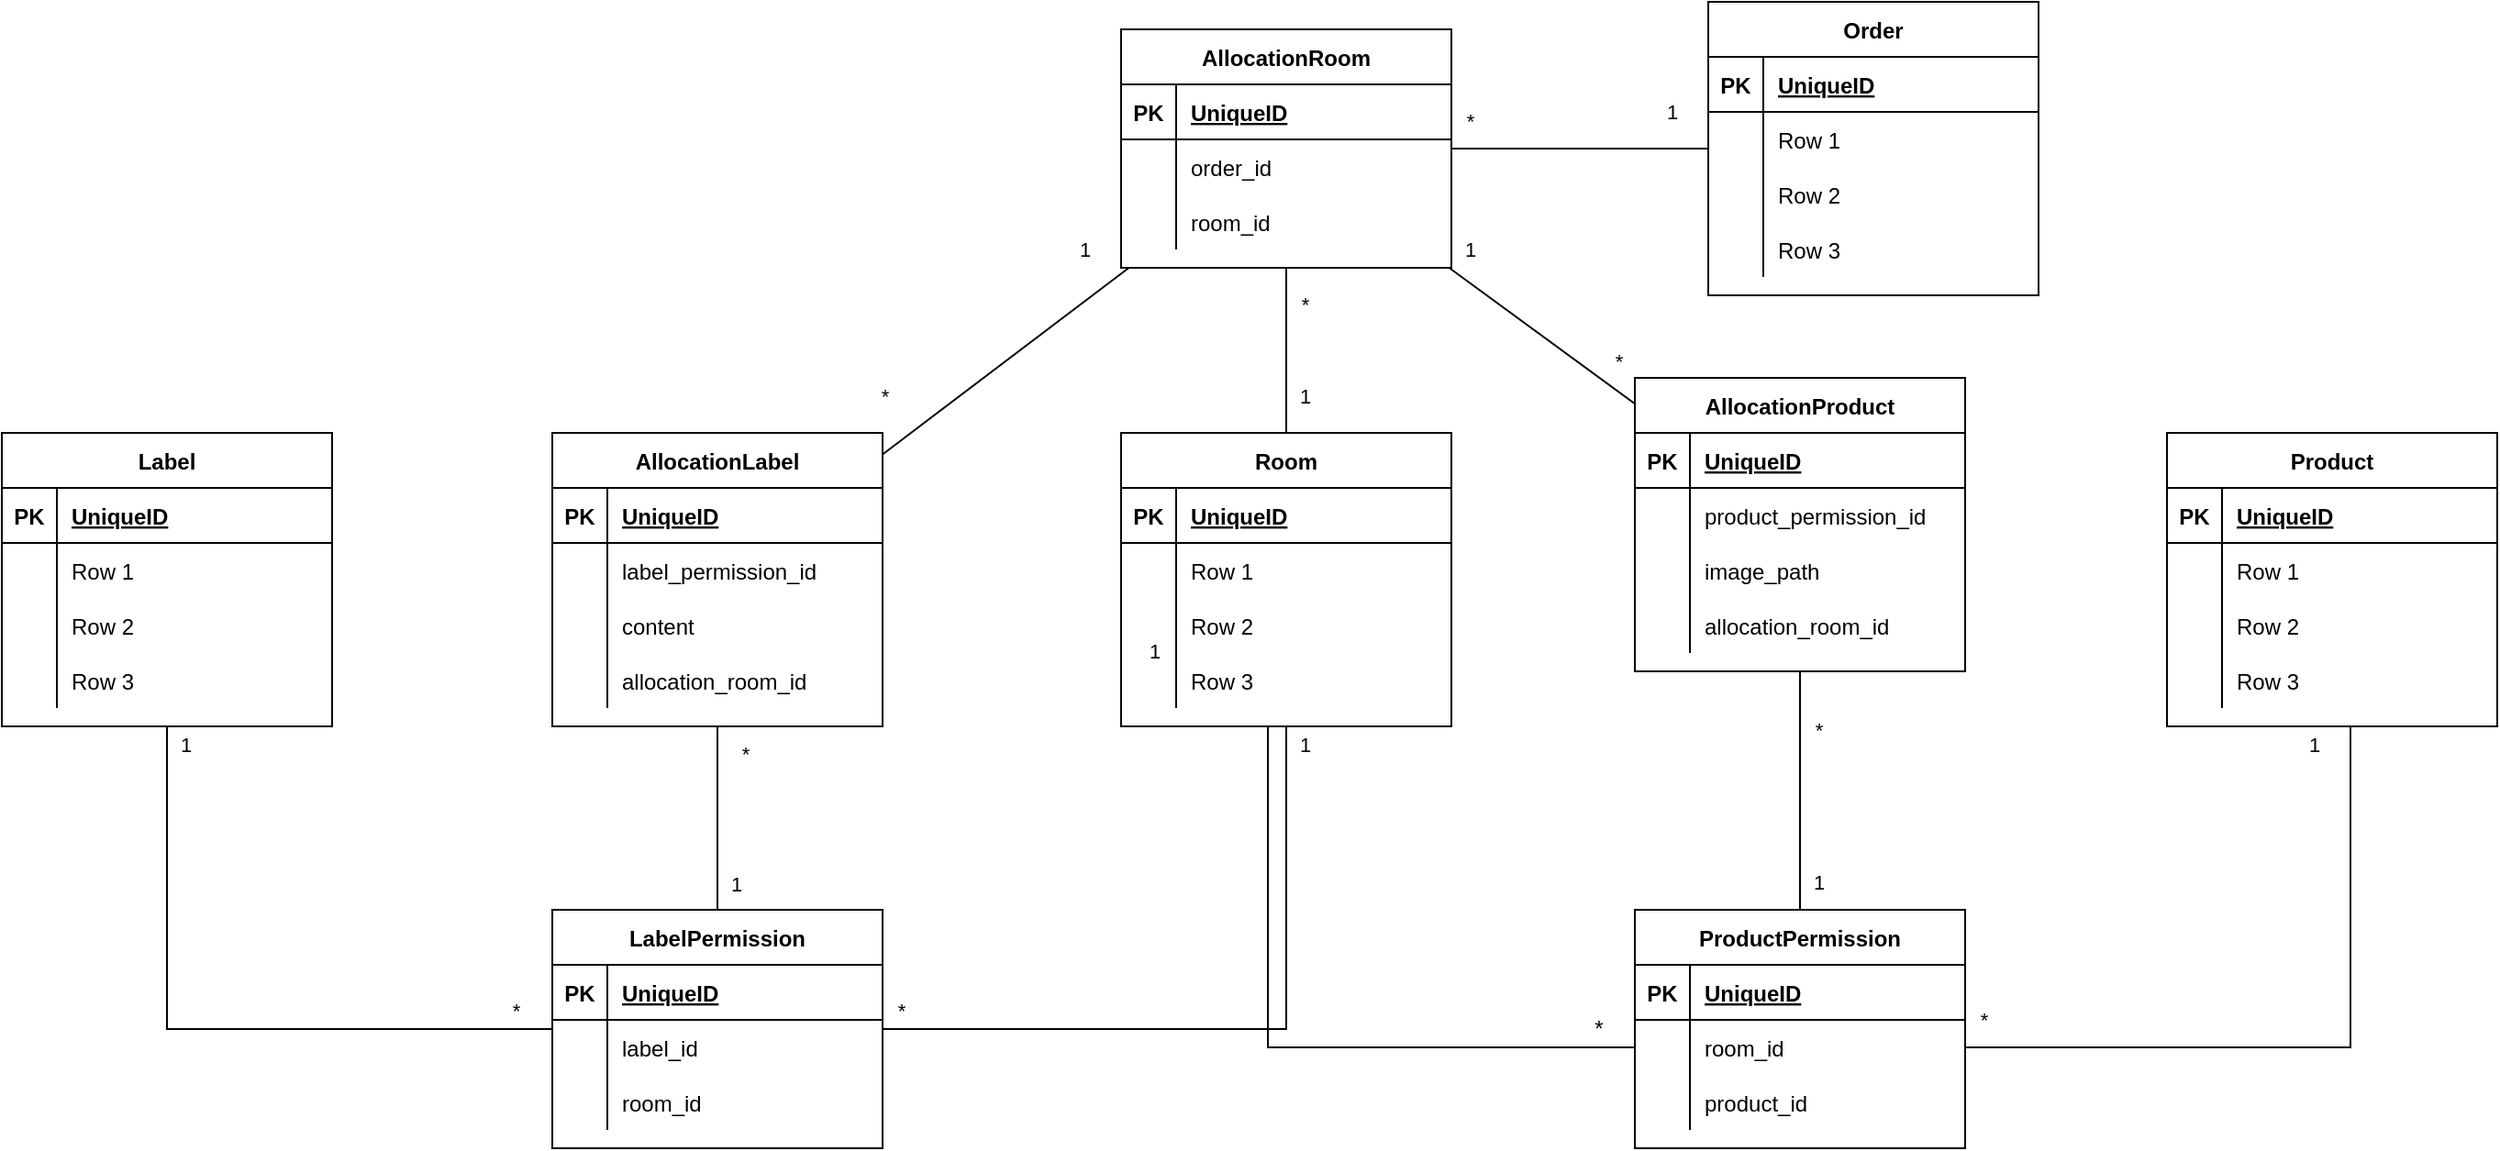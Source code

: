 <mxfile version="13.3.9" type="device"><diagram id="l2RPwy3i22QgoOBXQt3W" name="Page-1"><mxGraphModel dx="2310" dy="829" grid="1" gridSize="10" guides="1" tooltips="1" connect="1" arrows="1" fold="1" page="1" pageScale="1" pageWidth="827" pageHeight="1169" math="0" shadow="0"><root><mxCell id="0"/><mxCell id="1" parent="0"/><mxCell id="YTch0uwVTluTaRwnBVPB-27" value="Room" style="shape=table;startSize=30;container=1;collapsible=1;childLayout=tableLayout;fixedRows=1;rowLines=0;fontStyle=1;align=center;resizeLast=1;" parent="1" vertex="1"><mxGeometry x="60" y="240" width="180" height="160" as="geometry"/></mxCell><mxCell id="YTch0uwVTluTaRwnBVPB-28" value="" style="shape=partialRectangle;collapsible=0;dropTarget=0;pointerEvents=0;fillColor=none;top=0;left=0;bottom=1;right=0;points=[[0,0.5],[1,0.5]];portConstraint=eastwest;" parent="YTch0uwVTluTaRwnBVPB-27" vertex="1"><mxGeometry y="30" width="180" height="30" as="geometry"/></mxCell><mxCell id="YTch0uwVTluTaRwnBVPB-29" value="PK" style="shape=partialRectangle;connectable=0;fillColor=none;top=0;left=0;bottom=0;right=0;fontStyle=1;overflow=hidden;" parent="YTch0uwVTluTaRwnBVPB-28" vertex="1"><mxGeometry width="30" height="30" as="geometry"/></mxCell><mxCell id="YTch0uwVTluTaRwnBVPB-30" value="UniqueID" style="shape=partialRectangle;connectable=0;fillColor=none;top=0;left=0;bottom=0;right=0;align=left;spacingLeft=6;fontStyle=5;overflow=hidden;" parent="YTch0uwVTluTaRwnBVPB-28" vertex="1"><mxGeometry x="30" width="150" height="30" as="geometry"/></mxCell><mxCell id="YTch0uwVTluTaRwnBVPB-31" value="" style="shape=partialRectangle;collapsible=0;dropTarget=0;pointerEvents=0;fillColor=none;top=0;left=0;bottom=0;right=0;points=[[0,0.5],[1,0.5]];portConstraint=eastwest;" parent="YTch0uwVTluTaRwnBVPB-27" vertex="1"><mxGeometry y="60" width="180" height="30" as="geometry"/></mxCell><mxCell id="YTch0uwVTluTaRwnBVPB-32" value="" style="shape=partialRectangle;connectable=0;fillColor=none;top=0;left=0;bottom=0;right=0;editable=1;overflow=hidden;" parent="YTch0uwVTluTaRwnBVPB-31" vertex="1"><mxGeometry width="30" height="30" as="geometry"/></mxCell><mxCell id="YTch0uwVTluTaRwnBVPB-33" value="Row 1" style="shape=partialRectangle;connectable=0;fillColor=none;top=0;left=0;bottom=0;right=0;align=left;spacingLeft=6;overflow=hidden;" parent="YTch0uwVTluTaRwnBVPB-31" vertex="1"><mxGeometry x="30" width="150" height="30" as="geometry"/></mxCell><mxCell id="YTch0uwVTluTaRwnBVPB-34" value="" style="shape=partialRectangle;collapsible=0;dropTarget=0;pointerEvents=0;fillColor=none;top=0;left=0;bottom=0;right=0;points=[[0,0.5],[1,0.5]];portConstraint=eastwest;" parent="YTch0uwVTluTaRwnBVPB-27" vertex="1"><mxGeometry y="90" width="180" height="30" as="geometry"/></mxCell><mxCell id="YTch0uwVTluTaRwnBVPB-35" value="" style="shape=partialRectangle;connectable=0;fillColor=none;top=0;left=0;bottom=0;right=0;editable=1;overflow=hidden;" parent="YTch0uwVTluTaRwnBVPB-34" vertex="1"><mxGeometry width="30" height="30" as="geometry"/></mxCell><mxCell id="YTch0uwVTluTaRwnBVPB-36" value="Row 2" style="shape=partialRectangle;connectable=0;fillColor=none;top=0;left=0;bottom=0;right=0;align=left;spacingLeft=6;overflow=hidden;" parent="YTch0uwVTluTaRwnBVPB-34" vertex="1"><mxGeometry x="30" width="150" height="30" as="geometry"/></mxCell><mxCell id="YTch0uwVTluTaRwnBVPB-37" value="" style="shape=partialRectangle;collapsible=0;dropTarget=0;pointerEvents=0;fillColor=none;top=0;left=0;bottom=0;right=0;points=[[0,0.5],[1,0.5]];portConstraint=eastwest;" parent="YTch0uwVTluTaRwnBVPB-27" vertex="1"><mxGeometry y="120" width="180" height="30" as="geometry"/></mxCell><mxCell id="YTch0uwVTluTaRwnBVPB-38" value="" style="shape=partialRectangle;connectable=0;fillColor=none;top=0;left=0;bottom=0;right=0;editable=1;overflow=hidden;" parent="YTch0uwVTluTaRwnBVPB-37" vertex="1"><mxGeometry width="30" height="30" as="geometry"/></mxCell><mxCell id="YTch0uwVTluTaRwnBVPB-39" value="Row 3" style="shape=partialRectangle;connectable=0;fillColor=none;top=0;left=0;bottom=0;right=0;align=left;spacingLeft=6;overflow=hidden;" parent="YTch0uwVTluTaRwnBVPB-37" vertex="1"><mxGeometry x="30" width="150" height="30" as="geometry"/></mxCell><mxCell id="YTch0uwVTluTaRwnBVPB-14" value="Product" style="shape=table;startSize=30;container=1;collapsible=1;childLayout=tableLayout;fixedRows=1;rowLines=0;fontStyle=1;align=center;resizeLast=1;" parent="1" vertex="1"><mxGeometry x="630" y="240" width="180" height="160" as="geometry"/></mxCell><mxCell id="YTch0uwVTluTaRwnBVPB-15" value="" style="shape=partialRectangle;collapsible=0;dropTarget=0;pointerEvents=0;fillColor=none;top=0;left=0;bottom=1;right=0;points=[[0,0.5],[1,0.5]];portConstraint=eastwest;" parent="YTch0uwVTluTaRwnBVPB-14" vertex="1"><mxGeometry y="30" width="180" height="30" as="geometry"/></mxCell><mxCell id="YTch0uwVTluTaRwnBVPB-16" value="PK" style="shape=partialRectangle;connectable=0;fillColor=none;top=0;left=0;bottom=0;right=0;fontStyle=1;overflow=hidden;" parent="YTch0uwVTluTaRwnBVPB-15" vertex="1"><mxGeometry width="30" height="30" as="geometry"/></mxCell><mxCell id="YTch0uwVTluTaRwnBVPB-17" value="UniqueID" style="shape=partialRectangle;connectable=0;fillColor=none;top=0;left=0;bottom=0;right=0;align=left;spacingLeft=6;fontStyle=5;overflow=hidden;" parent="YTch0uwVTluTaRwnBVPB-15" vertex="1"><mxGeometry x="30" width="150" height="30" as="geometry"/></mxCell><mxCell id="YTch0uwVTluTaRwnBVPB-18" value="" style="shape=partialRectangle;collapsible=0;dropTarget=0;pointerEvents=0;fillColor=none;top=0;left=0;bottom=0;right=0;points=[[0,0.5],[1,0.5]];portConstraint=eastwest;" parent="YTch0uwVTluTaRwnBVPB-14" vertex="1"><mxGeometry y="60" width="180" height="30" as="geometry"/></mxCell><mxCell id="YTch0uwVTluTaRwnBVPB-19" value="" style="shape=partialRectangle;connectable=0;fillColor=none;top=0;left=0;bottom=0;right=0;editable=1;overflow=hidden;" parent="YTch0uwVTluTaRwnBVPB-18" vertex="1"><mxGeometry width="30" height="30" as="geometry"/></mxCell><mxCell id="YTch0uwVTluTaRwnBVPB-20" value="Row 1" style="shape=partialRectangle;connectable=0;fillColor=none;top=0;left=0;bottom=0;right=0;align=left;spacingLeft=6;overflow=hidden;" parent="YTch0uwVTluTaRwnBVPB-18" vertex="1"><mxGeometry x="30" width="150" height="30" as="geometry"/></mxCell><mxCell id="YTch0uwVTluTaRwnBVPB-21" value="" style="shape=partialRectangle;collapsible=0;dropTarget=0;pointerEvents=0;fillColor=none;top=0;left=0;bottom=0;right=0;points=[[0,0.5],[1,0.5]];portConstraint=eastwest;" parent="YTch0uwVTluTaRwnBVPB-14" vertex="1"><mxGeometry y="90" width="180" height="30" as="geometry"/></mxCell><mxCell id="YTch0uwVTluTaRwnBVPB-22" value="" style="shape=partialRectangle;connectable=0;fillColor=none;top=0;left=0;bottom=0;right=0;editable=1;overflow=hidden;" parent="YTch0uwVTluTaRwnBVPB-21" vertex="1"><mxGeometry width="30" height="30" as="geometry"/></mxCell><mxCell id="YTch0uwVTluTaRwnBVPB-23" value="Row 2" style="shape=partialRectangle;connectable=0;fillColor=none;top=0;left=0;bottom=0;right=0;align=left;spacingLeft=6;overflow=hidden;" parent="YTch0uwVTluTaRwnBVPB-21" vertex="1"><mxGeometry x="30" width="150" height="30" as="geometry"/></mxCell><mxCell id="YTch0uwVTluTaRwnBVPB-24" value="" style="shape=partialRectangle;collapsible=0;dropTarget=0;pointerEvents=0;fillColor=none;top=0;left=0;bottom=0;right=0;points=[[0,0.5],[1,0.5]];portConstraint=eastwest;" parent="YTch0uwVTluTaRwnBVPB-14" vertex="1"><mxGeometry y="120" width="180" height="30" as="geometry"/></mxCell><mxCell id="YTch0uwVTluTaRwnBVPB-25" value="" style="shape=partialRectangle;connectable=0;fillColor=none;top=0;left=0;bottom=0;right=0;editable=1;overflow=hidden;" parent="YTch0uwVTluTaRwnBVPB-24" vertex="1"><mxGeometry width="30" height="30" as="geometry"/></mxCell><mxCell id="YTch0uwVTluTaRwnBVPB-26" value="Row 3" style="shape=partialRectangle;connectable=0;fillColor=none;top=0;left=0;bottom=0;right=0;align=left;spacingLeft=6;overflow=hidden;" parent="YTch0uwVTluTaRwnBVPB-24" vertex="1"><mxGeometry x="30" width="150" height="30" as="geometry"/></mxCell><mxCell id="YTch0uwVTluTaRwnBVPB-89" value="" style="endArrow=none;html=1;rounded=0;exitX=0.5;exitY=1;exitDx=0;exitDy=0;entryX=0.5;entryY=0;entryDx=0;entryDy=0;" parent="1" source="YTch0uwVTluTaRwnBVPB-40" target="YTch0uwVTluTaRwnBVPB-67" edge="1"><mxGeometry relative="1" as="geometry"><mxPoint x="590" y="490" as="sourcePoint"/><mxPoint x="750" y="490" as="targetPoint"/></mxGeometry></mxCell><mxCell id="YTch0uwVTluTaRwnBVPB-91" value="*" style="edgeLabel;html=1;align=center;verticalAlign=middle;resizable=0;points=[];" parent="YTch0uwVTluTaRwnBVPB-89" vertex="1" connectable="0"><mxGeometry x="-0.261" y="-1" relative="1" as="geometry"><mxPoint x="11" y="-16" as="offset"/></mxGeometry></mxCell><mxCell id="qWP5gPvLWZleZdLfVp_S-31" value="1" style="edgeLabel;html=1;align=center;verticalAlign=middle;resizable=0;points=[];" vertex="1" connectable="0" parent="YTch0uwVTluTaRwnBVPB-89"><mxGeometry x="0.388" y="5" relative="1" as="geometry"><mxPoint x="5" y="25" as="offset"/></mxGeometry></mxCell><mxCell id="YTch0uwVTluTaRwnBVPB-67" value="ProductPermission" style="shape=table;startSize=30;container=1;collapsible=1;childLayout=tableLayout;fixedRows=1;rowLines=0;fontStyle=1;align=center;resizeLast=1;" parent="1" vertex="1"><mxGeometry x="340" y="500" width="180" height="130" as="geometry"/></mxCell><mxCell id="YTch0uwVTluTaRwnBVPB-68" value="" style="shape=partialRectangle;collapsible=0;dropTarget=0;pointerEvents=0;fillColor=none;top=0;left=0;bottom=1;right=0;points=[[0,0.5],[1,0.5]];portConstraint=eastwest;" parent="YTch0uwVTluTaRwnBVPB-67" vertex="1"><mxGeometry y="30" width="180" height="30" as="geometry"/></mxCell><mxCell id="YTch0uwVTluTaRwnBVPB-69" value="PK" style="shape=partialRectangle;connectable=0;fillColor=none;top=0;left=0;bottom=0;right=0;fontStyle=1;overflow=hidden;" parent="YTch0uwVTluTaRwnBVPB-68" vertex="1"><mxGeometry width="30" height="30" as="geometry"/></mxCell><mxCell id="YTch0uwVTluTaRwnBVPB-70" value="UniqueID" style="shape=partialRectangle;connectable=0;fillColor=none;top=0;left=0;bottom=0;right=0;align=left;spacingLeft=6;fontStyle=5;overflow=hidden;" parent="YTch0uwVTluTaRwnBVPB-68" vertex="1"><mxGeometry x="30" width="150" height="30" as="geometry"/></mxCell><mxCell id="YTch0uwVTluTaRwnBVPB-71" value="" style="shape=partialRectangle;collapsible=0;dropTarget=0;pointerEvents=0;fillColor=none;top=0;left=0;bottom=0;right=0;points=[[0,0.5],[1,0.5]];portConstraint=eastwest;" parent="YTch0uwVTluTaRwnBVPB-67" vertex="1"><mxGeometry y="60" width="180" height="30" as="geometry"/></mxCell><mxCell id="YTch0uwVTluTaRwnBVPB-72" value="" style="shape=partialRectangle;connectable=0;fillColor=none;top=0;left=0;bottom=0;right=0;editable=1;overflow=hidden;" parent="YTch0uwVTluTaRwnBVPB-71" vertex="1"><mxGeometry width="30" height="30" as="geometry"/></mxCell><mxCell id="YTch0uwVTluTaRwnBVPB-73" value="room_id" style="shape=partialRectangle;connectable=0;fillColor=none;top=0;left=0;bottom=0;right=0;align=left;spacingLeft=6;overflow=hidden;" parent="YTch0uwVTluTaRwnBVPB-71" vertex="1"><mxGeometry x="30" width="150" height="30" as="geometry"/></mxCell><mxCell id="YTch0uwVTluTaRwnBVPB-83" value="" style="shape=partialRectangle;collapsible=0;dropTarget=0;pointerEvents=0;fillColor=none;top=0;left=0;bottom=0;right=0;points=[[0,0.5],[1,0.5]];portConstraint=eastwest;" parent="YTch0uwVTluTaRwnBVPB-67" vertex="1"><mxGeometry y="90" width="180" height="30" as="geometry"/></mxCell><mxCell id="YTch0uwVTluTaRwnBVPB-84" value="" style="shape=partialRectangle;connectable=0;fillColor=none;top=0;left=0;bottom=0;right=0;editable=1;overflow=hidden;" parent="YTch0uwVTluTaRwnBVPB-83" vertex="1"><mxGeometry width="30" height="30" as="geometry"/></mxCell><mxCell id="YTch0uwVTluTaRwnBVPB-85" value="product_id" style="shape=partialRectangle;connectable=0;fillColor=none;top=0;left=0;bottom=0;right=0;align=left;spacingLeft=6;overflow=hidden;" parent="YTch0uwVTluTaRwnBVPB-83" vertex="1"><mxGeometry x="30" width="150" height="30" as="geometry"/></mxCell><mxCell id="YTch0uwVTluTaRwnBVPB-92" value="" style="endArrow=none;html=1;rounded=0;entryX=0;entryY=0.5;entryDx=0;entryDy=0;" parent="1" target="YTch0uwVTluTaRwnBVPB-71" edge="1"><mxGeometry relative="1" as="geometry"><mxPoint x="140" y="400" as="sourcePoint"/><mxPoint x="250" y="530" as="targetPoint"/><Array as="points"><mxPoint x="140" y="575"/></Array></mxGeometry></mxCell><mxCell id="YTch0uwVTluTaRwnBVPB-93" value="1" style="edgeLabel;html=1;align=center;verticalAlign=middle;resizable=0;points=[];" parent="YTch0uwVTluTaRwnBVPB-92" vertex="1" connectable="0"><mxGeometry x="-0.067" y="52" relative="1" as="geometry"><mxPoint x="-62" y="-164.29" as="offset"/></mxGeometry></mxCell><mxCell id="YTch0uwVTluTaRwnBVPB-94" value="*" style="text;html=1;align=center;verticalAlign=middle;resizable=0;points=[];autosize=1;" parent="1" vertex="1"><mxGeometry x="310" y="555" width="20" height="20" as="geometry"/></mxCell><mxCell id="YTch0uwVTluTaRwnBVPB-95" value="" style="endArrow=none;html=1;rounded=0;exitX=1;exitY=0.5;exitDx=0;exitDy=0;" parent="1" source="YTch0uwVTluTaRwnBVPB-71" edge="1"><mxGeometry relative="1" as="geometry"><mxPoint x="630" y="570" as="sourcePoint"/><mxPoint x="730" y="400" as="targetPoint"/><Array as="points"><mxPoint x="730" y="575"/></Array></mxGeometry></mxCell><mxCell id="YTch0uwVTluTaRwnBVPB-96" value="*" style="edgeLabel;html=1;align=center;verticalAlign=middle;resizable=0;points=[];" parent="YTch0uwVTluTaRwnBVPB-95" vertex="1" connectable="0"><mxGeometry x="-0.529" y="1" relative="1" as="geometry"><mxPoint x="-81" y="-14" as="offset"/></mxGeometry></mxCell><mxCell id="YTch0uwVTluTaRwnBVPB-97" value="1" style="edgeLabel;html=1;align=center;verticalAlign=middle;resizable=0;points=[];" parent="YTch0uwVTluTaRwnBVPB-95" vertex="1" connectable="0"><mxGeometry x="-0.81" y="2" relative="1" as="geometry"><mxPoint x="153" y="-163" as="offset"/></mxGeometry></mxCell><mxCell id="nvmMeD_KsQkDvU_aQxoj-27" value="LabelPermission" style="shape=table;startSize=30;container=1;collapsible=1;childLayout=tableLayout;fixedRows=1;rowLines=0;fontStyle=1;align=center;resizeLast=1;" parent="1" vertex="1"><mxGeometry x="-250" y="500" width="180" height="130" as="geometry"/></mxCell><mxCell id="nvmMeD_KsQkDvU_aQxoj-28" value="" style="shape=partialRectangle;collapsible=0;dropTarget=0;pointerEvents=0;fillColor=none;top=0;left=0;bottom=1;right=0;points=[[0,0.5],[1,0.5]];portConstraint=eastwest;" parent="nvmMeD_KsQkDvU_aQxoj-27" vertex="1"><mxGeometry y="30" width="180" height="30" as="geometry"/></mxCell><mxCell id="nvmMeD_KsQkDvU_aQxoj-29" value="PK" style="shape=partialRectangle;connectable=0;fillColor=none;top=0;left=0;bottom=0;right=0;fontStyle=1;overflow=hidden;" parent="nvmMeD_KsQkDvU_aQxoj-28" vertex="1"><mxGeometry width="30" height="30" as="geometry"/></mxCell><mxCell id="nvmMeD_KsQkDvU_aQxoj-30" value="UniqueID" style="shape=partialRectangle;connectable=0;fillColor=none;top=0;left=0;bottom=0;right=0;align=left;spacingLeft=6;fontStyle=5;overflow=hidden;" parent="nvmMeD_KsQkDvU_aQxoj-28" vertex="1"><mxGeometry x="30" width="150" height="30" as="geometry"/></mxCell><mxCell id="nvmMeD_KsQkDvU_aQxoj-31" value="" style="shape=partialRectangle;collapsible=0;dropTarget=0;pointerEvents=0;fillColor=none;top=0;left=0;bottom=0;right=0;points=[[0,0.5],[1,0.5]];portConstraint=eastwest;" parent="nvmMeD_KsQkDvU_aQxoj-27" vertex="1"><mxGeometry y="60" width="180" height="30" as="geometry"/></mxCell><mxCell id="nvmMeD_KsQkDvU_aQxoj-32" value="" style="shape=partialRectangle;connectable=0;fillColor=none;top=0;left=0;bottom=0;right=0;editable=1;overflow=hidden;" parent="nvmMeD_KsQkDvU_aQxoj-31" vertex="1"><mxGeometry width="30" height="30" as="geometry"/></mxCell><mxCell id="nvmMeD_KsQkDvU_aQxoj-33" value="label_id" style="shape=partialRectangle;connectable=0;fillColor=none;top=0;left=0;bottom=0;right=0;align=left;spacingLeft=6;overflow=hidden;" parent="nvmMeD_KsQkDvU_aQxoj-31" vertex="1"><mxGeometry x="30" width="150" height="30" as="geometry"/></mxCell><mxCell id="nvmMeD_KsQkDvU_aQxoj-34" value="" style="shape=partialRectangle;collapsible=0;dropTarget=0;pointerEvents=0;fillColor=none;top=0;left=0;bottom=0;right=0;points=[[0,0.5],[1,0.5]];portConstraint=eastwest;" parent="nvmMeD_KsQkDvU_aQxoj-27" vertex="1"><mxGeometry y="90" width="180" height="30" as="geometry"/></mxCell><mxCell id="nvmMeD_KsQkDvU_aQxoj-35" value="" style="shape=partialRectangle;connectable=0;fillColor=none;top=0;left=0;bottom=0;right=0;editable=1;overflow=hidden;" parent="nvmMeD_KsQkDvU_aQxoj-34" vertex="1"><mxGeometry width="30" height="30" as="geometry"/></mxCell><mxCell id="nvmMeD_KsQkDvU_aQxoj-36" value="room_id" style="shape=partialRectangle;connectable=0;fillColor=none;top=0;left=0;bottom=0;right=0;align=left;spacingLeft=6;overflow=hidden;" parent="nvmMeD_KsQkDvU_aQxoj-34" vertex="1"><mxGeometry x="30" width="150" height="30" as="geometry"/></mxCell><mxCell id="nvmMeD_KsQkDvU_aQxoj-46" value="" style="endArrow=none;html=1;rounded=0;" parent="1" source="nvmMeD_KsQkDvU_aQxoj-14" target="nvmMeD_KsQkDvU_aQxoj-27" edge="1"><mxGeometry relative="1" as="geometry"><mxPoint x="-150" y="430" as="sourcePoint"/><mxPoint x="10" y="430" as="targetPoint"/></mxGeometry></mxCell><mxCell id="nvmMeD_KsQkDvU_aQxoj-47" value="*" style="edgeLabel;html=1;align=center;verticalAlign=middle;resizable=0;points=[];" parent="nvmMeD_KsQkDvU_aQxoj-46" vertex="1" connectable="0"><mxGeometry x="-0.204" y="3" relative="1" as="geometry"><mxPoint x="12" y="-25" as="offset"/></mxGeometry></mxCell><mxCell id="nvmMeD_KsQkDvU_aQxoj-48" value="1" style="edgeLabel;html=1;align=center;verticalAlign=middle;resizable=0;points=[];" parent="nvmMeD_KsQkDvU_aQxoj-46" vertex="1" connectable="0"><mxGeometry x="0.716" y="1" relative="1" as="geometry"><mxPoint x="9" as="offset"/></mxGeometry></mxCell><mxCell id="nvmMeD_KsQkDvU_aQxoj-1" value="Label" style="shape=table;startSize=30;container=1;collapsible=1;childLayout=tableLayout;fixedRows=1;rowLines=0;fontStyle=1;align=center;resizeLast=1;" parent="1" vertex="1"><mxGeometry x="-550" y="240" width="180" height="160" as="geometry"/></mxCell><mxCell id="nvmMeD_KsQkDvU_aQxoj-2" value="" style="shape=partialRectangle;collapsible=0;dropTarget=0;pointerEvents=0;fillColor=none;top=0;left=0;bottom=1;right=0;points=[[0,0.5],[1,0.5]];portConstraint=eastwest;" parent="nvmMeD_KsQkDvU_aQxoj-1" vertex="1"><mxGeometry y="30" width="180" height="30" as="geometry"/></mxCell><mxCell id="nvmMeD_KsQkDvU_aQxoj-3" value="PK" style="shape=partialRectangle;connectable=0;fillColor=none;top=0;left=0;bottom=0;right=0;fontStyle=1;overflow=hidden;" parent="nvmMeD_KsQkDvU_aQxoj-2" vertex="1"><mxGeometry width="30" height="30" as="geometry"/></mxCell><mxCell id="nvmMeD_KsQkDvU_aQxoj-4" value="UniqueID" style="shape=partialRectangle;connectable=0;fillColor=none;top=0;left=0;bottom=0;right=0;align=left;spacingLeft=6;fontStyle=5;overflow=hidden;" parent="nvmMeD_KsQkDvU_aQxoj-2" vertex="1"><mxGeometry x="30" width="150" height="30" as="geometry"/></mxCell><mxCell id="nvmMeD_KsQkDvU_aQxoj-5" value="" style="shape=partialRectangle;collapsible=0;dropTarget=0;pointerEvents=0;fillColor=none;top=0;left=0;bottom=0;right=0;points=[[0,0.5],[1,0.5]];portConstraint=eastwest;" parent="nvmMeD_KsQkDvU_aQxoj-1" vertex="1"><mxGeometry y="60" width="180" height="30" as="geometry"/></mxCell><mxCell id="nvmMeD_KsQkDvU_aQxoj-6" value="" style="shape=partialRectangle;connectable=0;fillColor=none;top=0;left=0;bottom=0;right=0;editable=1;overflow=hidden;" parent="nvmMeD_KsQkDvU_aQxoj-5" vertex="1"><mxGeometry width="30" height="30" as="geometry"/></mxCell><mxCell id="nvmMeD_KsQkDvU_aQxoj-7" value="Row 1" style="shape=partialRectangle;connectable=0;fillColor=none;top=0;left=0;bottom=0;right=0;align=left;spacingLeft=6;overflow=hidden;" parent="nvmMeD_KsQkDvU_aQxoj-5" vertex="1"><mxGeometry x="30" width="150" height="30" as="geometry"/></mxCell><mxCell id="nvmMeD_KsQkDvU_aQxoj-8" value="" style="shape=partialRectangle;collapsible=0;dropTarget=0;pointerEvents=0;fillColor=none;top=0;left=0;bottom=0;right=0;points=[[0,0.5],[1,0.5]];portConstraint=eastwest;" parent="nvmMeD_KsQkDvU_aQxoj-1" vertex="1"><mxGeometry y="90" width="180" height="30" as="geometry"/></mxCell><mxCell id="nvmMeD_KsQkDvU_aQxoj-9" value="" style="shape=partialRectangle;connectable=0;fillColor=none;top=0;left=0;bottom=0;right=0;editable=1;overflow=hidden;" parent="nvmMeD_KsQkDvU_aQxoj-8" vertex="1"><mxGeometry width="30" height="30" as="geometry"/></mxCell><mxCell id="nvmMeD_KsQkDvU_aQxoj-10" value="Row 2" style="shape=partialRectangle;connectable=0;fillColor=none;top=0;left=0;bottom=0;right=0;align=left;spacingLeft=6;overflow=hidden;" parent="nvmMeD_KsQkDvU_aQxoj-8" vertex="1"><mxGeometry x="30" width="150" height="30" as="geometry"/></mxCell><mxCell id="nvmMeD_KsQkDvU_aQxoj-49" value="" style="shape=partialRectangle;collapsible=0;dropTarget=0;pointerEvents=0;fillColor=none;top=0;left=0;bottom=0;right=0;points=[[0,0.5],[1,0.5]];portConstraint=eastwest;" parent="nvmMeD_KsQkDvU_aQxoj-1" vertex="1"><mxGeometry y="120" width="180" height="30" as="geometry"/></mxCell><mxCell id="nvmMeD_KsQkDvU_aQxoj-50" value="" style="shape=partialRectangle;connectable=0;fillColor=none;top=0;left=0;bottom=0;right=0;editable=1;overflow=hidden;" parent="nvmMeD_KsQkDvU_aQxoj-49" vertex="1"><mxGeometry width="30" height="30" as="geometry"/></mxCell><mxCell id="nvmMeD_KsQkDvU_aQxoj-51" value="Row 3" style="shape=partialRectangle;connectable=0;fillColor=none;top=0;left=0;bottom=0;right=0;align=left;spacingLeft=6;overflow=hidden;" parent="nvmMeD_KsQkDvU_aQxoj-49" vertex="1"><mxGeometry x="30" width="150" height="30" as="geometry"/></mxCell><mxCell id="nvmMeD_KsQkDvU_aQxoj-53" value="" style="endArrow=none;html=1;rounded=0;" parent="1" source="nvmMeD_KsQkDvU_aQxoj-1" target="nvmMeD_KsQkDvU_aQxoj-27" edge="1"><mxGeometry relative="1" as="geometry"><mxPoint x="-360" y="700" as="sourcePoint"/><mxPoint x="-200" y="700" as="targetPoint"/><Array as="points"><mxPoint x="-460" y="565"/></Array></mxGeometry></mxCell><mxCell id="qWP5gPvLWZleZdLfVp_S-3" value="*" style="edgeLabel;html=1;align=center;verticalAlign=middle;resizable=0;points=[];" vertex="1" connectable="0" parent="nvmMeD_KsQkDvU_aQxoj-53"><mxGeometry x="0.647" relative="1" as="geometry"><mxPoint x="46" y="-10" as="offset"/></mxGeometry></mxCell><mxCell id="qWP5gPvLWZleZdLfVp_S-4" value="1" style="edgeLabel;html=1;align=center;verticalAlign=middle;resizable=0;points=[];" vertex="1" connectable="0" parent="nvmMeD_KsQkDvU_aQxoj-53"><mxGeometry x="0.594" relative="1" as="geometry"><mxPoint x="-124" y="-155" as="offset"/></mxGeometry></mxCell><mxCell id="nvmMeD_KsQkDvU_aQxoj-55" value="" style="endArrow=none;html=1;rounded=0;" parent="1" source="YTch0uwVTluTaRwnBVPB-27" target="nvmMeD_KsQkDvU_aQxoj-27" edge="1"><mxGeometry relative="1" as="geometry"><mxPoint x="30" y="570" as="sourcePoint"/><mxPoint x="190" y="570" as="targetPoint"/><Array as="points"><mxPoint x="150" y="565"/></Array></mxGeometry></mxCell><mxCell id="qWP5gPvLWZleZdLfVp_S-1" value="*" style="edgeLabel;html=1;align=center;verticalAlign=middle;resizable=0;points=[];" vertex="1" connectable="0" parent="nvmMeD_KsQkDvU_aQxoj-55"><mxGeometry x="0.762" y="-2" relative="1" as="geometry"><mxPoint x="-36" y="-8" as="offset"/></mxGeometry></mxCell><mxCell id="qWP5gPvLWZleZdLfVp_S-2" value="1" style="edgeLabel;html=1;align=center;verticalAlign=middle;resizable=0;points=[];" vertex="1" connectable="0" parent="nvmMeD_KsQkDvU_aQxoj-55"><mxGeometry x="0.352" relative="1" as="geometry"><mxPoint x="105" y="-155" as="offset"/></mxGeometry></mxCell><mxCell id="qWP5gPvLWZleZdLfVp_S-11" value="AllocationRoom" style="shape=table;startSize=30;container=1;collapsible=1;childLayout=tableLayout;fixedRows=1;rowLines=0;fontStyle=1;align=center;resizeLast=1;" vertex="1" parent="1"><mxGeometry x="60" y="20" width="180" height="130" as="geometry"/></mxCell><mxCell id="qWP5gPvLWZleZdLfVp_S-12" value="" style="shape=partialRectangle;collapsible=0;dropTarget=0;pointerEvents=0;fillColor=none;top=0;left=0;bottom=1;right=0;points=[[0,0.5],[1,0.5]];portConstraint=eastwest;" vertex="1" parent="qWP5gPvLWZleZdLfVp_S-11"><mxGeometry y="30" width="180" height="30" as="geometry"/></mxCell><mxCell id="qWP5gPvLWZleZdLfVp_S-13" value="PK" style="shape=partialRectangle;connectable=0;fillColor=none;top=0;left=0;bottom=0;right=0;fontStyle=1;overflow=hidden;" vertex="1" parent="qWP5gPvLWZleZdLfVp_S-12"><mxGeometry width="30" height="30" as="geometry"/></mxCell><mxCell id="qWP5gPvLWZleZdLfVp_S-14" value="UniqueID" style="shape=partialRectangle;connectable=0;fillColor=none;top=0;left=0;bottom=0;right=0;align=left;spacingLeft=6;fontStyle=5;overflow=hidden;" vertex="1" parent="qWP5gPvLWZleZdLfVp_S-12"><mxGeometry x="30" width="150" height="30" as="geometry"/></mxCell><mxCell id="qWP5gPvLWZleZdLfVp_S-15" value="" style="shape=partialRectangle;collapsible=0;dropTarget=0;pointerEvents=0;fillColor=none;top=0;left=0;bottom=0;right=0;points=[[0,0.5],[1,0.5]];portConstraint=eastwest;" vertex="1" parent="qWP5gPvLWZleZdLfVp_S-11"><mxGeometry y="60" width="180" height="30" as="geometry"/></mxCell><mxCell id="qWP5gPvLWZleZdLfVp_S-16" value="" style="shape=partialRectangle;connectable=0;fillColor=none;top=0;left=0;bottom=0;right=0;editable=1;overflow=hidden;" vertex="1" parent="qWP5gPvLWZleZdLfVp_S-15"><mxGeometry width="30" height="30" as="geometry"/></mxCell><mxCell id="qWP5gPvLWZleZdLfVp_S-17" value="order_id" style="shape=partialRectangle;connectable=0;fillColor=none;top=0;left=0;bottom=0;right=0;align=left;spacingLeft=6;overflow=hidden;" vertex="1" parent="qWP5gPvLWZleZdLfVp_S-15"><mxGeometry x="30" width="150" height="30" as="geometry"/></mxCell><mxCell id="qWP5gPvLWZleZdLfVp_S-18" value="" style="shape=partialRectangle;collapsible=0;dropTarget=0;pointerEvents=0;fillColor=none;top=0;left=0;bottom=0;right=0;points=[[0,0.5],[1,0.5]];portConstraint=eastwest;" vertex="1" parent="qWP5gPvLWZleZdLfVp_S-11"><mxGeometry y="90" width="180" height="30" as="geometry"/></mxCell><mxCell id="qWP5gPvLWZleZdLfVp_S-19" value="" style="shape=partialRectangle;connectable=0;fillColor=none;top=0;left=0;bottom=0;right=0;editable=1;overflow=hidden;" vertex="1" parent="qWP5gPvLWZleZdLfVp_S-18"><mxGeometry width="30" height="30" as="geometry"/></mxCell><mxCell id="qWP5gPvLWZleZdLfVp_S-20" value="room_id" style="shape=partialRectangle;connectable=0;fillColor=none;top=0;left=0;bottom=0;right=0;align=left;spacingLeft=6;overflow=hidden;" vertex="1" parent="qWP5gPvLWZleZdLfVp_S-18"><mxGeometry x="30" width="150" height="30" as="geometry"/></mxCell><mxCell id="qWP5gPvLWZleZdLfVp_S-24" value="" style="endArrow=none;html=1;rounded=0;" edge="1" parent="1" source="qWP5gPvLWZleZdLfVp_S-11" target="YTch0uwVTluTaRwnBVPB-1"><mxGeometry relative="1" as="geometry"><mxPoint x="240" y="220" as="sourcePoint"/><mxPoint x="400" y="220" as="targetPoint"/></mxGeometry></mxCell><mxCell id="qWP5gPvLWZleZdLfVp_S-26" value="1" style="edgeLabel;html=1;align=center;verticalAlign=middle;resizable=0;points=[];" vertex="1" connectable="0" parent="qWP5gPvLWZleZdLfVp_S-24"><mxGeometry x="-0.249" y="4" relative="1" as="geometry"><mxPoint x="67" y="-16" as="offset"/></mxGeometry></mxCell><mxCell id="qWP5gPvLWZleZdLfVp_S-27" value="*" style="edgeLabel;html=1;align=center;verticalAlign=middle;resizable=0;points=[];" vertex="1" connectable="0" parent="qWP5gPvLWZleZdLfVp_S-24"><mxGeometry x="0.237" y="-4" relative="1" as="geometry"><mxPoint x="-77" y="-19" as="offset"/></mxGeometry></mxCell><mxCell id="qWP5gPvLWZleZdLfVp_S-25" value="" style="endArrow=none;html=1;rounded=0;" edge="1" parent="1" source="qWP5gPvLWZleZdLfVp_S-11" target="YTch0uwVTluTaRwnBVPB-27"><mxGeometry relative="1" as="geometry"><mxPoint x="230" y="450" as="sourcePoint"/><mxPoint x="390" y="450" as="targetPoint"/></mxGeometry></mxCell><mxCell id="qWP5gPvLWZleZdLfVp_S-28" value="1" style="edgeLabel;html=1;align=center;verticalAlign=middle;resizable=0;points=[];" vertex="1" connectable="0" parent="qWP5gPvLWZleZdLfVp_S-25"><mxGeometry x="0.502" y="-1" relative="1" as="geometry"><mxPoint x="11" y="2" as="offset"/></mxGeometry></mxCell><mxCell id="qWP5gPvLWZleZdLfVp_S-29" value="*" style="edgeLabel;html=1;align=center;verticalAlign=middle;resizable=0;points=[];" vertex="1" connectable="0" parent="qWP5gPvLWZleZdLfVp_S-25"><mxGeometry x="-0.387" relative="1" as="geometry"><mxPoint x="10" y="-8" as="offset"/></mxGeometry></mxCell><mxCell id="YTch0uwVTluTaRwnBVPB-1" value="Order" style="shape=table;startSize=30;container=1;collapsible=1;childLayout=tableLayout;fixedRows=1;rowLines=0;fontStyle=1;align=center;resizeLast=1;" parent="1" vertex="1"><mxGeometry x="380" y="5" width="180" height="160" as="geometry"/></mxCell><mxCell id="YTch0uwVTluTaRwnBVPB-2" value="" style="shape=partialRectangle;collapsible=0;dropTarget=0;pointerEvents=0;fillColor=none;top=0;left=0;bottom=1;right=0;points=[[0,0.5],[1,0.5]];portConstraint=eastwest;" parent="YTch0uwVTluTaRwnBVPB-1" vertex="1"><mxGeometry y="30" width="180" height="30" as="geometry"/></mxCell><mxCell id="YTch0uwVTluTaRwnBVPB-3" value="PK" style="shape=partialRectangle;connectable=0;fillColor=none;top=0;left=0;bottom=0;right=0;fontStyle=1;overflow=hidden;" parent="YTch0uwVTluTaRwnBVPB-2" vertex="1"><mxGeometry width="30" height="30" as="geometry"/></mxCell><mxCell id="YTch0uwVTluTaRwnBVPB-4" value="UniqueID" style="shape=partialRectangle;connectable=0;fillColor=none;top=0;left=0;bottom=0;right=0;align=left;spacingLeft=6;fontStyle=5;overflow=hidden;" parent="YTch0uwVTluTaRwnBVPB-2" vertex="1"><mxGeometry x="30" width="150" height="30" as="geometry"/></mxCell><mxCell id="YTch0uwVTluTaRwnBVPB-5" value="" style="shape=partialRectangle;collapsible=0;dropTarget=0;pointerEvents=0;fillColor=none;top=0;left=0;bottom=0;right=0;points=[[0,0.5],[1,0.5]];portConstraint=eastwest;" parent="YTch0uwVTluTaRwnBVPB-1" vertex="1"><mxGeometry y="60" width="180" height="30" as="geometry"/></mxCell><mxCell id="YTch0uwVTluTaRwnBVPB-6" value="" style="shape=partialRectangle;connectable=0;fillColor=none;top=0;left=0;bottom=0;right=0;editable=1;overflow=hidden;" parent="YTch0uwVTluTaRwnBVPB-5" vertex="1"><mxGeometry width="30" height="30" as="geometry"/></mxCell><mxCell id="YTch0uwVTluTaRwnBVPB-7" value="Row 1" style="shape=partialRectangle;connectable=0;fillColor=none;top=0;left=0;bottom=0;right=0;align=left;spacingLeft=6;overflow=hidden;" parent="YTch0uwVTluTaRwnBVPB-5" vertex="1"><mxGeometry x="30" width="150" height="30" as="geometry"/></mxCell><mxCell id="YTch0uwVTluTaRwnBVPB-8" value="" style="shape=partialRectangle;collapsible=0;dropTarget=0;pointerEvents=0;fillColor=none;top=0;left=0;bottom=0;right=0;points=[[0,0.5],[1,0.5]];portConstraint=eastwest;" parent="YTch0uwVTluTaRwnBVPB-1" vertex="1"><mxGeometry y="90" width="180" height="30" as="geometry"/></mxCell><mxCell id="YTch0uwVTluTaRwnBVPB-9" value="" style="shape=partialRectangle;connectable=0;fillColor=none;top=0;left=0;bottom=0;right=0;editable=1;overflow=hidden;" parent="YTch0uwVTluTaRwnBVPB-8" vertex="1"><mxGeometry width="30" height="30" as="geometry"/></mxCell><mxCell id="YTch0uwVTluTaRwnBVPB-10" value="Row 2" style="shape=partialRectangle;connectable=0;fillColor=none;top=0;left=0;bottom=0;right=0;align=left;spacingLeft=6;overflow=hidden;" parent="YTch0uwVTluTaRwnBVPB-8" vertex="1"><mxGeometry x="30" width="150" height="30" as="geometry"/></mxCell><mxCell id="YTch0uwVTluTaRwnBVPB-11" value="" style="shape=partialRectangle;collapsible=0;dropTarget=0;pointerEvents=0;fillColor=none;top=0;left=0;bottom=0;right=0;points=[[0,0.5],[1,0.5]];portConstraint=eastwest;" parent="YTch0uwVTluTaRwnBVPB-1" vertex="1"><mxGeometry y="120" width="180" height="30" as="geometry"/></mxCell><mxCell id="YTch0uwVTluTaRwnBVPB-12" value="" style="shape=partialRectangle;connectable=0;fillColor=none;top=0;left=0;bottom=0;right=0;editable=1;overflow=hidden;" parent="YTch0uwVTluTaRwnBVPB-11" vertex="1"><mxGeometry width="30" height="30" as="geometry"/></mxCell><mxCell id="YTch0uwVTluTaRwnBVPB-13" value="Row 3" style="shape=partialRectangle;connectable=0;fillColor=none;top=0;left=0;bottom=0;right=0;align=left;spacingLeft=6;overflow=hidden;" parent="YTch0uwVTluTaRwnBVPB-11" vertex="1"><mxGeometry x="30" width="150" height="30" as="geometry"/></mxCell><mxCell id="YTch0uwVTluTaRwnBVPB-40" value="AllocationProduct" style="shape=table;startSize=30;container=1;collapsible=1;childLayout=tableLayout;fixedRows=1;rowLines=0;fontStyle=1;align=center;resizeLast=1;" parent="1" vertex="1"><mxGeometry x="340" y="210" width="180" height="160" as="geometry"/></mxCell><mxCell id="YTch0uwVTluTaRwnBVPB-41" value="" style="shape=partialRectangle;collapsible=0;dropTarget=0;pointerEvents=0;fillColor=none;top=0;left=0;bottom=1;right=0;points=[[0,0.5],[1,0.5]];portConstraint=eastwest;" parent="YTch0uwVTluTaRwnBVPB-40" vertex="1"><mxGeometry y="30" width="180" height="30" as="geometry"/></mxCell><mxCell id="YTch0uwVTluTaRwnBVPB-42" value="PK" style="shape=partialRectangle;connectable=0;fillColor=none;top=0;left=0;bottom=0;right=0;fontStyle=1;overflow=hidden;" parent="YTch0uwVTluTaRwnBVPB-41" vertex="1"><mxGeometry width="30" height="30" as="geometry"/></mxCell><mxCell id="YTch0uwVTluTaRwnBVPB-43" value="UniqueID" style="shape=partialRectangle;connectable=0;fillColor=none;top=0;left=0;bottom=0;right=0;align=left;spacingLeft=6;fontStyle=5;overflow=hidden;" parent="YTch0uwVTluTaRwnBVPB-41" vertex="1"><mxGeometry x="30" width="150" height="30" as="geometry"/></mxCell><mxCell id="YTch0uwVTluTaRwnBVPB-86" value="" style="shape=partialRectangle;collapsible=0;dropTarget=0;pointerEvents=0;fillColor=none;top=0;left=0;bottom=0;right=0;points=[[0,0.5],[1,0.5]];portConstraint=eastwest;" parent="YTch0uwVTluTaRwnBVPB-40" vertex="1"><mxGeometry y="60" width="180" height="30" as="geometry"/></mxCell><mxCell id="YTch0uwVTluTaRwnBVPB-87" value="" style="shape=partialRectangle;connectable=0;fillColor=none;top=0;left=0;bottom=0;right=0;editable=1;overflow=hidden;" parent="YTch0uwVTluTaRwnBVPB-86" vertex="1"><mxGeometry width="30" height="30" as="geometry"/></mxCell><mxCell id="YTch0uwVTluTaRwnBVPB-88" value="product_permission_id" style="shape=partialRectangle;connectable=0;fillColor=none;top=0;left=0;bottom=0;right=0;align=left;spacingLeft=6;overflow=hidden;" parent="YTch0uwVTluTaRwnBVPB-86" vertex="1"><mxGeometry x="30" width="150" height="30" as="geometry"/></mxCell><mxCell id="qWP5gPvLWZleZdLfVp_S-8" value="" style="shape=partialRectangle;collapsible=0;dropTarget=0;pointerEvents=0;fillColor=none;top=0;left=0;bottom=0;right=0;points=[[0,0.5],[1,0.5]];portConstraint=eastwest;" vertex="1" parent="YTch0uwVTluTaRwnBVPB-40"><mxGeometry y="90" width="180" height="30" as="geometry"/></mxCell><mxCell id="qWP5gPvLWZleZdLfVp_S-9" value="" style="shape=partialRectangle;connectable=0;fillColor=none;top=0;left=0;bottom=0;right=0;editable=1;overflow=hidden;" vertex="1" parent="qWP5gPvLWZleZdLfVp_S-8"><mxGeometry width="30" height="30" as="geometry"/></mxCell><mxCell id="qWP5gPvLWZleZdLfVp_S-10" value="image_path" style="shape=partialRectangle;connectable=0;fillColor=none;top=0;left=0;bottom=0;right=0;align=left;spacingLeft=6;overflow=hidden;" vertex="1" parent="qWP5gPvLWZleZdLfVp_S-8"><mxGeometry x="30" width="150" height="30" as="geometry"/></mxCell><mxCell id="qWP5gPvLWZleZdLfVp_S-32" value="" style="shape=partialRectangle;collapsible=0;dropTarget=0;pointerEvents=0;fillColor=none;top=0;left=0;bottom=0;right=0;points=[[0,0.5],[1,0.5]];portConstraint=eastwest;" vertex="1" parent="YTch0uwVTluTaRwnBVPB-40"><mxGeometry y="120" width="180" height="30" as="geometry"/></mxCell><mxCell id="qWP5gPvLWZleZdLfVp_S-33" value="" style="shape=partialRectangle;connectable=0;fillColor=none;top=0;left=0;bottom=0;right=0;editable=1;overflow=hidden;" vertex="1" parent="qWP5gPvLWZleZdLfVp_S-32"><mxGeometry width="30" height="30" as="geometry"/></mxCell><mxCell id="qWP5gPvLWZleZdLfVp_S-34" value="allocation_room_id" style="shape=partialRectangle;connectable=0;fillColor=none;top=0;left=0;bottom=0;right=0;align=left;spacingLeft=6;overflow=hidden;" vertex="1" parent="qWP5gPvLWZleZdLfVp_S-32"><mxGeometry x="30" width="150" height="30" as="geometry"/></mxCell><mxCell id="qWP5gPvLWZleZdLfVp_S-35" value="" style="endArrow=none;html=1;rounded=0;" edge="1" parent="1" source="qWP5gPvLWZleZdLfVp_S-11" target="YTch0uwVTluTaRwnBVPB-40"><mxGeometry relative="1" as="geometry"><mxPoint x="310" y="450" as="sourcePoint"/><mxPoint x="470" y="450" as="targetPoint"/></mxGeometry></mxCell><mxCell id="qWP5gPvLWZleZdLfVp_S-36" value="1" style="edgeLabel;html=1;align=center;verticalAlign=middle;resizable=0;points=[];" vertex="1" connectable="0" parent="qWP5gPvLWZleZdLfVp_S-35"><mxGeometry x="-0.427" y="4" relative="1" as="geometry"><mxPoint x="-20.57" y="-28.32" as="offset"/></mxGeometry></mxCell><mxCell id="qWP5gPvLWZleZdLfVp_S-37" value="*" style="edgeLabel;html=1;align=center;verticalAlign=middle;resizable=0;points=[];" vertex="1" connectable="0" parent="qWP5gPvLWZleZdLfVp_S-35"><mxGeometry x="0.228" y="-3" relative="1" as="geometry"><mxPoint x="31.29" y="2.41" as="offset"/></mxGeometry></mxCell><mxCell id="nvmMeD_KsQkDvU_aQxoj-14" value="AllocationLabel" style="shape=table;startSize=30;container=1;collapsible=1;childLayout=tableLayout;fixedRows=1;rowLines=0;fontStyle=1;align=center;resizeLast=1;" parent="1" vertex="1"><mxGeometry x="-250" y="240" width="180" height="160" as="geometry"/></mxCell><mxCell id="nvmMeD_KsQkDvU_aQxoj-15" value="" style="shape=partialRectangle;collapsible=0;dropTarget=0;pointerEvents=0;fillColor=none;top=0;left=0;bottom=1;right=0;points=[[0,0.5],[1,0.5]];portConstraint=eastwest;" parent="nvmMeD_KsQkDvU_aQxoj-14" vertex="1"><mxGeometry y="30" width="180" height="30" as="geometry"/></mxCell><mxCell id="nvmMeD_KsQkDvU_aQxoj-16" value="PK" style="shape=partialRectangle;connectable=0;fillColor=none;top=0;left=0;bottom=0;right=0;fontStyle=1;overflow=hidden;" parent="nvmMeD_KsQkDvU_aQxoj-15" vertex="1"><mxGeometry width="30" height="30" as="geometry"/></mxCell><mxCell id="nvmMeD_KsQkDvU_aQxoj-17" value="UniqueID" style="shape=partialRectangle;connectable=0;fillColor=none;top=0;left=0;bottom=0;right=0;align=left;spacingLeft=6;fontStyle=5;overflow=hidden;" parent="nvmMeD_KsQkDvU_aQxoj-15" vertex="1"><mxGeometry x="30" width="150" height="30" as="geometry"/></mxCell><mxCell id="nvmMeD_KsQkDvU_aQxoj-24" value="" style="shape=partialRectangle;collapsible=0;dropTarget=0;pointerEvents=0;fillColor=none;top=0;left=0;bottom=0;right=0;points=[[0,0.5],[1,0.5]];portConstraint=eastwest;" parent="nvmMeD_KsQkDvU_aQxoj-14" vertex="1"><mxGeometry y="60" width="180" height="30" as="geometry"/></mxCell><mxCell id="nvmMeD_KsQkDvU_aQxoj-25" value="" style="shape=partialRectangle;connectable=0;fillColor=none;top=0;left=0;bottom=0;right=0;editable=1;overflow=hidden;" parent="nvmMeD_KsQkDvU_aQxoj-24" vertex="1"><mxGeometry width="30" height="30" as="geometry"/></mxCell><mxCell id="nvmMeD_KsQkDvU_aQxoj-26" value="label_permission_id" style="shape=partialRectangle;connectable=0;fillColor=none;top=0;left=0;bottom=0;right=0;align=left;spacingLeft=6;overflow=hidden;" parent="nvmMeD_KsQkDvU_aQxoj-24" vertex="1"><mxGeometry x="30" width="150" height="30" as="geometry"/></mxCell><mxCell id="qWP5gPvLWZleZdLfVp_S-5" value="" style="shape=partialRectangle;collapsible=0;dropTarget=0;pointerEvents=0;fillColor=none;top=0;left=0;bottom=0;right=0;points=[[0,0.5],[1,0.5]];portConstraint=eastwest;" vertex="1" parent="nvmMeD_KsQkDvU_aQxoj-14"><mxGeometry y="90" width="180" height="30" as="geometry"/></mxCell><mxCell id="qWP5gPvLWZleZdLfVp_S-6" value="" style="shape=partialRectangle;connectable=0;fillColor=none;top=0;left=0;bottom=0;right=0;editable=1;overflow=hidden;" vertex="1" parent="qWP5gPvLWZleZdLfVp_S-5"><mxGeometry width="30" height="30" as="geometry"/></mxCell><mxCell id="qWP5gPvLWZleZdLfVp_S-7" value="content" style="shape=partialRectangle;connectable=0;fillColor=none;top=0;left=0;bottom=0;right=0;align=left;spacingLeft=6;overflow=hidden;" vertex="1" parent="qWP5gPvLWZleZdLfVp_S-5"><mxGeometry x="30" width="150" height="30" as="geometry"/></mxCell><mxCell id="qWP5gPvLWZleZdLfVp_S-38" value="" style="shape=partialRectangle;collapsible=0;dropTarget=0;pointerEvents=0;fillColor=none;top=0;left=0;bottom=0;right=0;points=[[0,0.5],[1,0.5]];portConstraint=eastwest;" vertex="1" parent="nvmMeD_KsQkDvU_aQxoj-14"><mxGeometry y="120" width="180" height="30" as="geometry"/></mxCell><mxCell id="qWP5gPvLWZleZdLfVp_S-39" value="" style="shape=partialRectangle;connectable=0;fillColor=none;top=0;left=0;bottom=0;right=0;editable=1;overflow=hidden;" vertex="1" parent="qWP5gPvLWZleZdLfVp_S-38"><mxGeometry width="30" height="30" as="geometry"/></mxCell><mxCell id="qWP5gPvLWZleZdLfVp_S-40" value="allocation_room_id" style="shape=partialRectangle;connectable=0;fillColor=none;top=0;left=0;bottom=0;right=0;align=left;spacingLeft=6;overflow=hidden;" vertex="1" parent="qWP5gPvLWZleZdLfVp_S-38"><mxGeometry x="30" width="150" height="30" as="geometry"/></mxCell><mxCell id="qWP5gPvLWZleZdLfVp_S-41" value="" style="endArrow=none;html=1;rounded=0;" edge="1" parent="1" source="nvmMeD_KsQkDvU_aQxoj-14" target="qWP5gPvLWZleZdLfVp_S-11"><mxGeometry relative="1" as="geometry"><mxPoint y="490" as="sourcePoint"/><mxPoint x="160" y="490" as="targetPoint"/></mxGeometry></mxCell><mxCell id="qWP5gPvLWZleZdLfVp_S-42" value="1" style="edgeLabel;html=1;align=center;verticalAlign=middle;resizable=0;points=[];" vertex="1" connectable="0" parent="qWP5gPvLWZleZdLfVp_S-41"><mxGeometry x="-0.42" y="1" relative="1" as="geometry"><mxPoint x="71.23" y="-81.13" as="offset"/></mxGeometry></mxCell><mxCell id="qWP5gPvLWZleZdLfVp_S-43" value="*" style="edgeLabel;html=1;align=center;verticalAlign=middle;resizable=0;points=[];" vertex="1" connectable="0" parent="qWP5gPvLWZleZdLfVp_S-41"><mxGeometry x="0.276" y="3" relative="1" as="geometry"><mxPoint x="-83.5" y="35.29" as="offset"/></mxGeometry></mxCell></root></mxGraphModel></diagram></mxfile>